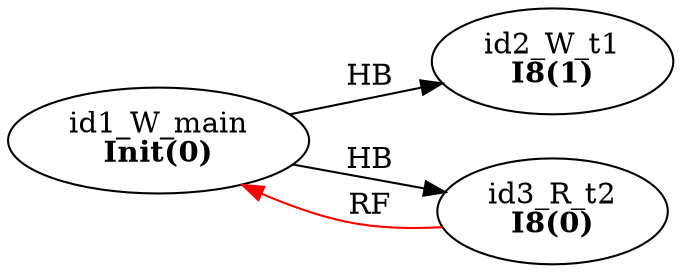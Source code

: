 digraph memory_model {
rankdir=LR;
splines=true; esep=0.5;
id1_W_main -> id2_W_t1 [label = "HB", color="black"];
id1_W_main -> id3_R_t2 [label = "HB", color="black"];
id3_R_t2 -> id1_W_main [label = "RF", color="red"];
id1_W_main [label=<id1_W_main<br/><B>Init(0)</B>>, pos="2.5,2!"]
id2_W_t1 [label=<id2_W_t1<br/><B>I8(1)</B>>, pos="0,0!"]
id3_R_t2 [label=<id3_R_t2<br/><B>I8(0)</B>>, pos="5,0!"]
}